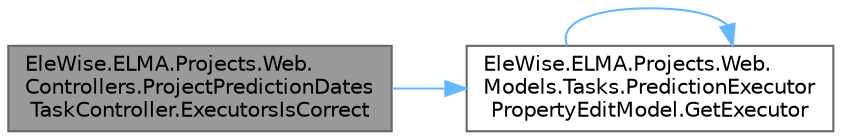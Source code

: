 digraph "EleWise.ELMA.Projects.Web.Controllers.ProjectPredictionDatesTaskController.ExecutorsIsCorrect"
{
 // LATEX_PDF_SIZE
  bgcolor="transparent";
  edge [fontname=Helvetica,fontsize=10,labelfontname=Helvetica,labelfontsize=10];
  node [fontname=Helvetica,fontsize=10,shape=box,height=0.2,width=0.4];
  rankdir="LR";
  Node1 [id="Node000001",label="EleWise.ELMA.Projects.Web.\lControllers.ProjectPredictionDates\lTaskController.ExecutorsIsCorrect",height=0.2,width=0.4,color="gray40", fillcolor="grey60", style="filled", fontcolor="black",tooltip="Все ли исполнители правильно установлены"];
  Node1 -> Node2 [id="edge1_Node000001_Node000002",color="steelblue1",style="solid",tooltip=" "];
  Node2 [id="Node000002",label="EleWise.ELMA.Projects.Web.\lModels.Tasks.PredictionExecutor\lPropertyEditModel.GetExecutor",height=0.2,width=0.4,color="grey40", fillcolor="white", style="filled",URL="$class_ele_wise_1_1_e_l_m_a_1_1_projects_1_1_web_1_1_models_1_1_tasks_1_1_prediction_executor_property_edit_model.html#aeebdc82e54a54e5180d9ef945675010d",tooltip=" "];
  Node2 -> Node2 [id="edge2_Node000002_Node000002",color="steelblue1",style="solid",tooltip=" "];
}
